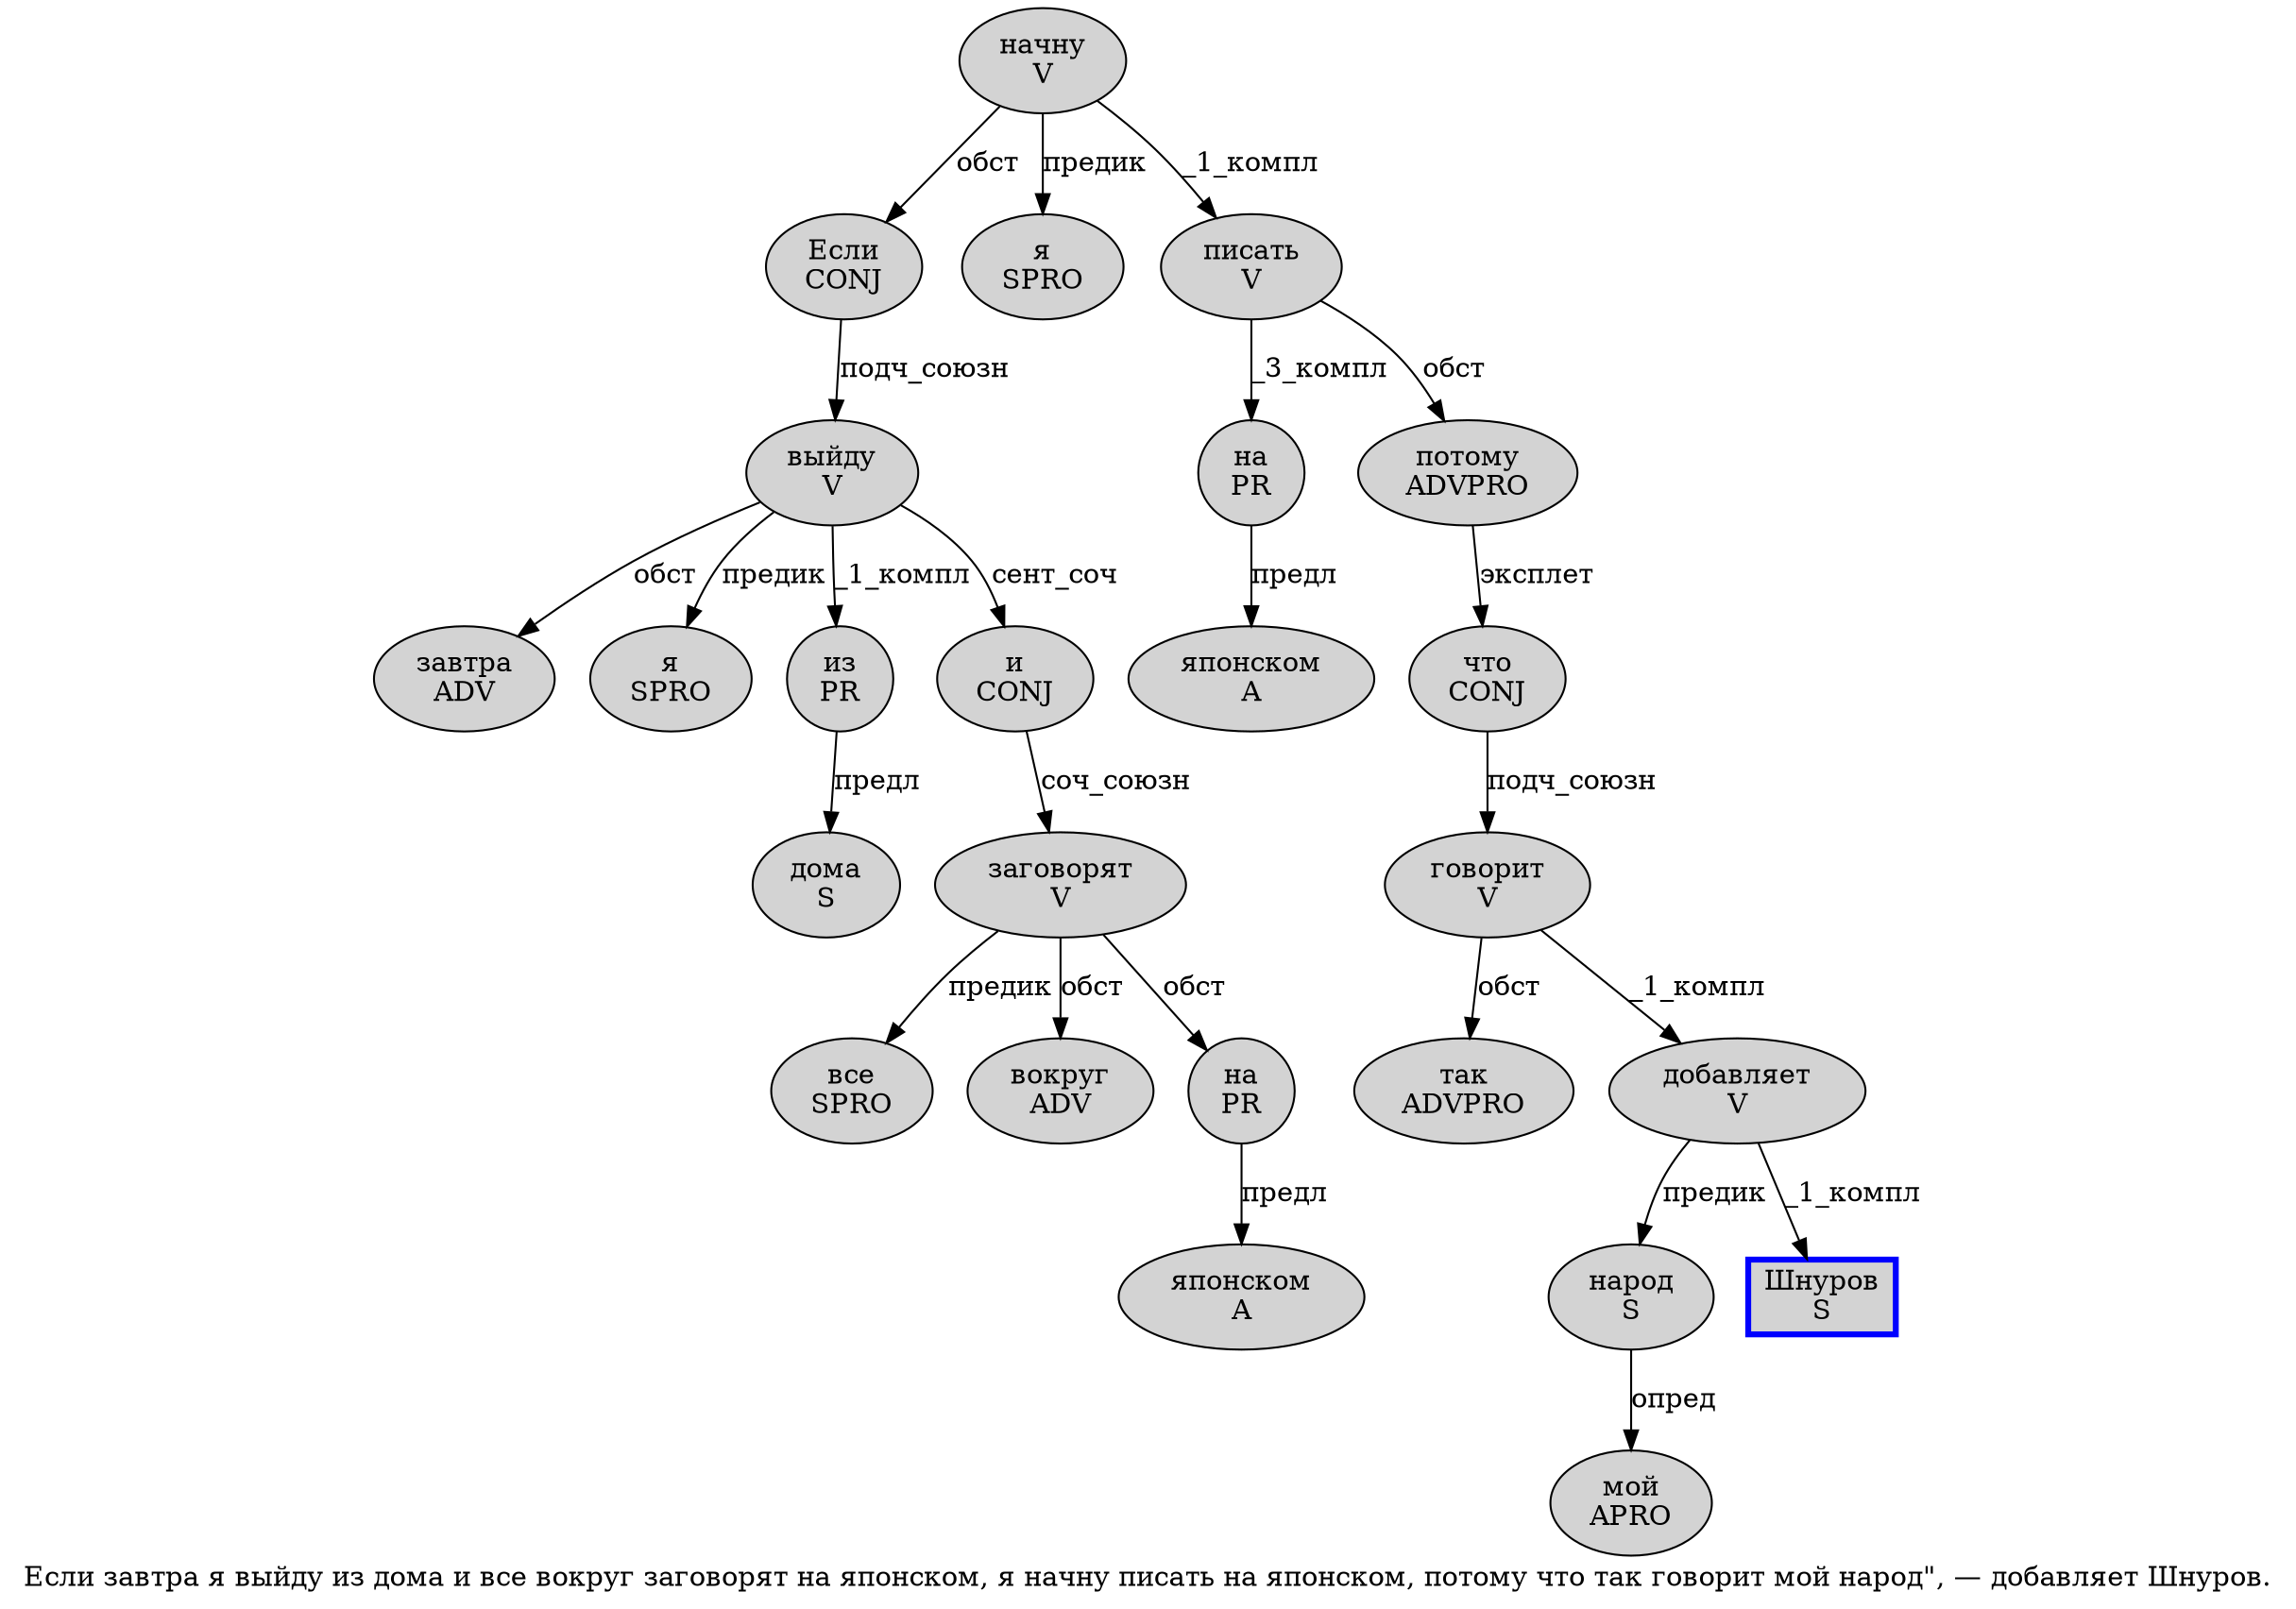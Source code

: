 digraph SENTENCE_1327 {
	graph [label="Если завтра я выйду из дома и все вокруг заговорят на японском, я начну писать на японском, потому что так говорит мой народ\", — добавляет Шнуров."]
	node [style=filled]
		0 [label="Если
CONJ" color="" fillcolor=lightgray penwidth=1 shape=ellipse]
		1 [label="завтра
ADV" color="" fillcolor=lightgray penwidth=1 shape=ellipse]
		2 [label="я
SPRO" color="" fillcolor=lightgray penwidth=1 shape=ellipse]
		3 [label="выйду
V" color="" fillcolor=lightgray penwidth=1 shape=ellipse]
		4 [label="из
PR" color="" fillcolor=lightgray penwidth=1 shape=ellipse]
		5 [label="дома
S" color="" fillcolor=lightgray penwidth=1 shape=ellipse]
		6 [label="и
CONJ" color="" fillcolor=lightgray penwidth=1 shape=ellipse]
		7 [label="все
SPRO" color="" fillcolor=lightgray penwidth=1 shape=ellipse]
		8 [label="вокруг
ADV" color="" fillcolor=lightgray penwidth=1 shape=ellipse]
		9 [label="заговорят
V" color="" fillcolor=lightgray penwidth=1 shape=ellipse]
		10 [label="на
PR" color="" fillcolor=lightgray penwidth=1 shape=ellipse]
		11 [label="японском
A" color="" fillcolor=lightgray penwidth=1 shape=ellipse]
		13 [label="я
SPRO" color="" fillcolor=lightgray penwidth=1 shape=ellipse]
		14 [label="начну
V" color="" fillcolor=lightgray penwidth=1 shape=ellipse]
		15 [label="писать
V" color="" fillcolor=lightgray penwidth=1 shape=ellipse]
		16 [label="на
PR" color="" fillcolor=lightgray penwidth=1 shape=ellipse]
		17 [label="японском
A" color="" fillcolor=lightgray penwidth=1 shape=ellipse]
		19 [label="потому
ADVPRO" color="" fillcolor=lightgray penwidth=1 shape=ellipse]
		20 [label="что
CONJ" color="" fillcolor=lightgray penwidth=1 shape=ellipse]
		21 [label="так
ADVPRO" color="" fillcolor=lightgray penwidth=1 shape=ellipse]
		22 [label="говорит
V" color="" fillcolor=lightgray penwidth=1 shape=ellipse]
		23 [label="мой
APRO" color="" fillcolor=lightgray penwidth=1 shape=ellipse]
		24 [label="народ
S" color="" fillcolor=lightgray penwidth=1 shape=ellipse]
		28 [label="добавляет
V" color="" fillcolor=lightgray penwidth=1 shape=ellipse]
		29 [label="Шнуров
S" color=blue fillcolor=lightgray penwidth=3 shape=box]
			22 -> 21 [label="обст"]
			22 -> 28 [label="_1_компл"]
			4 -> 5 [label="предл"]
			3 -> 1 [label="обст"]
			3 -> 2 [label="предик"]
			3 -> 4 [label="_1_компл"]
			3 -> 6 [label="сент_соч"]
			0 -> 3 [label="подч_союзн"]
			15 -> 16 [label="_3_компл"]
			15 -> 19 [label="обст"]
			6 -> 9 [label="соч_союзн"]
			9 -> 7 [label="предик"]
			9 -> 8 [label="обст"]
			9 -> 10 [label="обст"]
			19 -> 20 [label="эксплет"]
			10 -> 11 [label="предл"]
			14 -> 0 [label="обст"]
			14 -> 13 [label="предик"]
			14 -> 15 [label="_1_компл"]
			24 -> 23 [label="опред"]
			20 -> 22 [label="подч_союзн"]
			28 -> 24 [label="предик"]
			28 -> 29 [label="_1_компл"]
			16 -> 17 [label="предл"]
}